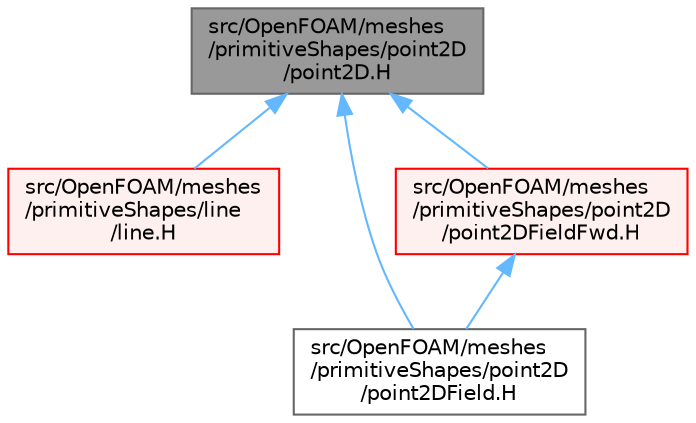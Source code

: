 digraph "src/OpenFOAM/meshes/primitiveShapes/point2D/point2D.H"
{
 // LATEX_PDF_SIZE
  bgcolor="transparent";
  edge [fontname=Helvetica,fontsize=10,labelfontname=Helvetica,labelfontsize=10];
  node [fontname=Helvetica,fontsize=10,shape=box,height=0.2,width=0.4];
  Node1 [id="Node000001",label="src/OpenFOAM/meshes\l/primitiveShapes/point2D\l/point2D.H",height=0.2,width=0.4,color="gray40", fillcolor="grey60", style="filled", fontcolor="black",tooltip=" "];
  Node1 -> Node2 [id="edge1_Node000001_Node000002",dir="back",color="steelblue1",style="solid",tooltip=" "];
  Node2 [id="Node000002",label="src/OpenFOAM/meshes\l/primitiveShapes/line\l/line.H",height=0.2,width=0.4,color="red", fillcolor="#FFF0F0", style="filled",URL="$line_8H.html",tooltip=" "];
  Node1 -> Node5207 [id="edge2_Node000001_Node005207",dir="back",color="steelblue1",style="solid",tooltip=" "];
  Node5207 [id="Node005207",label="src/OpenFOAM/meshes\l/primitiveShapes/point2D\l/point2DField.H",height=0.2,width=0.4,color="grey40", fillcolor="white", style="filled",URL="$point2DField_8H.html",tooltip=" "];
  Node1 -> Node5208 [id="edge3_Node000001_Node005208",dir="back",color="steelblue1",style="solid",tooltip=" "];
  Node5208 [id="Node005208",label="src/OpenFOAM/meshes\l/primitiveShapes/point2D\l/point2DFieldFwd.H",height=0.2,width=0.4,color="red", fillcolor="#FFF0F0", style="filled",URL="$point2DFieldFwd_8H.html",tooltip=" "];
  Node5208 -> Node5207 [id="edge4_Node005208_Node005207",dir="back",color="steelblue1",style="solid",tooltip=" "];
}
